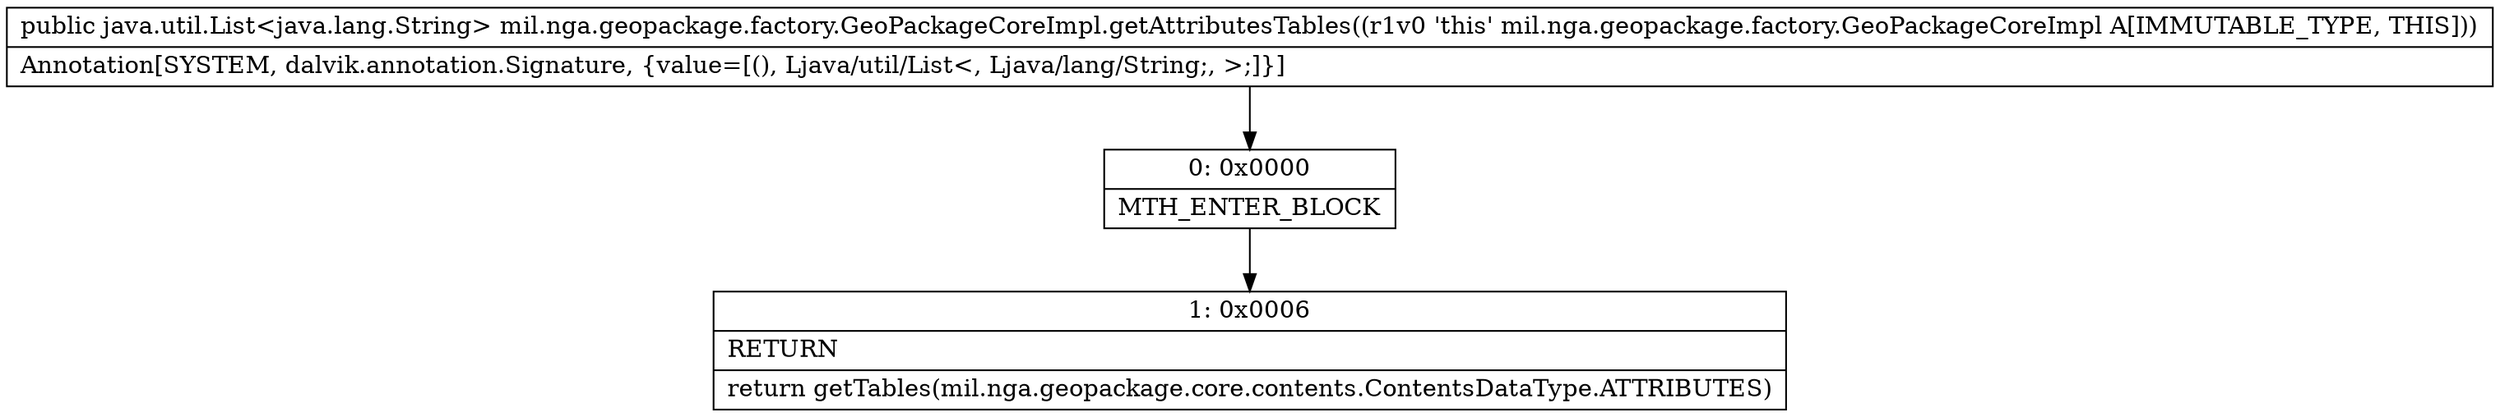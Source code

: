 digraph "CFG formil.nga.geopackage.factory.GeoPackageCoreImpl.getAttributesTables()Ljava\/util\/List;" {
Node_0 [shape=record,label="{0\:\ 0x0000|MTH_ENTER_BLOCK\l}"];
Node_1 [shape=record,label="{1\:\ 0x0006|RETURN\l|return getTables(mil.nga.geopackage.core.contents.ContentsDataType.ATTRIBUTES)\l}"];
MethodNode[shape=record,label="{public java.util.List\<java.lang.String\> mil.nga.geopackage.factory.GeoPackageCoreImpl.getAttributesTables((r1v0 'this' mil.nga.geopackage.factory.GeoPackageCoreImpl A[IMMUTABLE_TYPE, THIS]))  | Annotation[SYSTEM, dalvik.annotation.Signature, \{value=[(), Ljava\/util\/List\<, Ljava\/lang\/String;, \>;]\}]\l}"];
MethodNode -> Node_0;
Node_0 -> Node_1;
}

